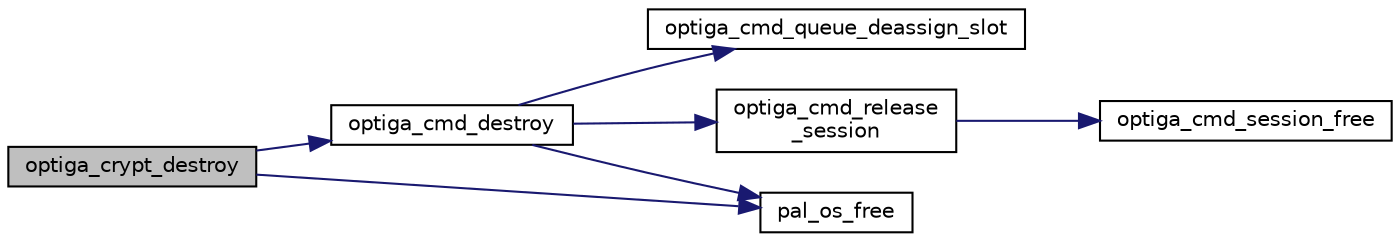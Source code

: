 digraph "optiga_crypt_destroy"
{
 // LATEX_PDF_SIZE
  edge [fontname="Helvetica",fontsize="10",labelfontname="Helvetica",labelfontsize="10"];
  node [fontname="Helvetica",fontsize="10",shape=record];
  rankdir="LR";
  Node1 [label="optiga_crypt_destroy",height=0.2,width=0.4,color="black", fillcolor="grey75", style="filled", fontcolor="black",tooltip="Destroys an instance of optiga_crypt_t."];
  Node1 -> Node2 [color="midnightblue",fontsize="10",style="solid",fontname="Helvetica"];
  Node2 [label="optiga_cmd_destroy",height=0.2,width=0.4,color="black", fillcolor="white", style="filled",URL="$db/dd5/optiga__cmd_8c.html#aefdbf34eb27e0923740a3b4a6a0f9dea",tooltip="Destroys the instance of optiga_cmd_t."];
  Node2 -> Node3 [color="midnightblue",fontsize="10",style="solid",fontname="Helvetica"];
  Node3 [label="optiga_cmd_queue_deassign_slot",height=0.2,width=0.4,color="black", fillcolor="white", style="filled",URL="$db/dd5/optiga__cmd_8c.html#a1487cf9d74a3d8eb0198be751d45f9d5",tooltip=" "];
  Node2 -> Node4 [color="midnightblue",fontsize="10",style="solid",fontname="Helvetica"];
  Node4 [label="optiga_cmd_release\l_session",height=0.2,width=0.4,color="black", fillcolor="white", style="filled",URL="$db/dd5/optiga__cmd_8c.html#a0b7d1c48bdcbfa2513945948f44eb544",tooltip=" "];
  Node4 -> Node5 [color="midnightblue",fontsize="10",style="solid",fontname="Helvetica"];
  Node5 [label="optiga_cmd_session_free",height=0.2,width=0.4,color="black", fillcolor="white", style="filled",URL="$db/dd5/optiga__cmd_8c.html#a2c729c15b736da7f20ff1fb7b388056c",tooltip=" "];
  Node2 -> Node6 [color="midnightblue",fontsize="10",style="solid",fontname="Helvetica"];
  Node6 [label="pal_os_free",height=0.2,width=0.4,color="black", fillcolor="white", style="filled",URL="$d0/d52/pal__os__memory_8h.html#aaed6ed41577e2d656531aff2b86f1bd5",tooltip="Frees the block of memory specified by the block pointer."];
  Node1 -> Node6 [color="midnightblue",fontsize="10",style="solid",fontname="Helvetica"];
}
